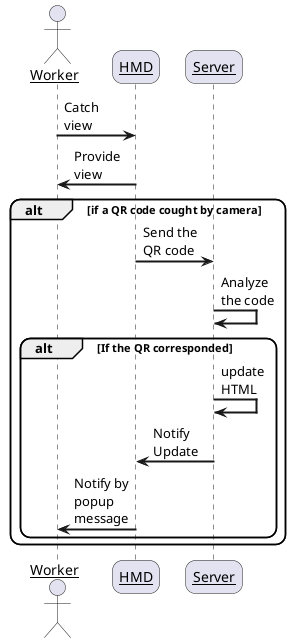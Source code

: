 @startuml
skinparam sequenceArrowThickness 2
skinparam roundcorner 20
skinparam maxmessagesize 60
skinparam sequenceParticipant underline
actor Worker
participant "HMD" as HMD
participant "Server" as Server

Worker -> HMD: Catch view
HMD-> Worker: Provide view
  alt if a QR code cought by camera
  HMD -> Server: Send the QR code
  Server -> Server: Analyze the code
  alt If the QR corresponded
    Server -> Server: update HTML
    Server -> HMD: Notify Update
    HMD-> Worker: Notify by popup message
  end
end
@enduml